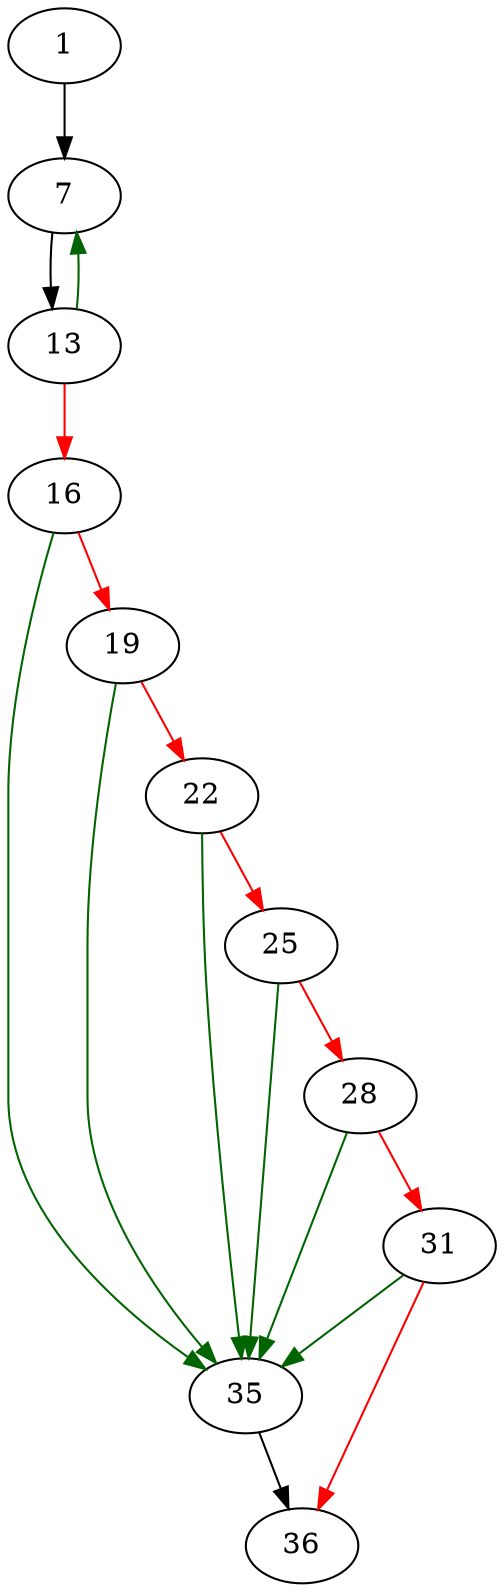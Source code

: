 strict digraph "getToken" {
	// Node definitions.
	1 [entry=true];
	7;
	13;
	16;
	35;
	19;
	22;
	25;
	28;
	31;
	36;

	// Edge definitions.
	1 -> 7;
	7 -> 13;
	13 -> 7 [
		color=darkgreen
		cond=true
	];
	13 -> 16 [
		color=red
		cond=false
	];
	16 -> 35 [
		color=darkgreen
		cond=true
	];
	16 -> 19 [
		color=red
		cond=false
	];
	35 -> 36;
	19 -> 35 [
		color=darkgreen
		cond=true
	];
	19 -> 22 [
		color=red
		cond=false
	];
	22 -> 35 [
		color=darkgreen
		cond=true
	];
	22 -> 25 [
		color=red
		cond=false
	];
	25 -> 35 [
		color=darkgreen
		cond=true
	];
	25 -> 28 [
		color=red
		cond=false
	];
	28 -> 35 [
		color=darkgreen
		cond=true
	];
	28 -> 31 [
		color=red
		cond=false
	];
	31 -> 35 [
		color=darkgreen
		cond=true
	];
	31 -> 36 [
		color=red
		cond=false
	];
}